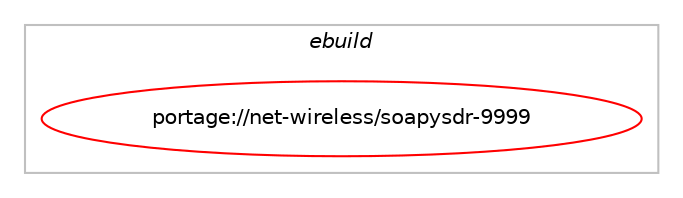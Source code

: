 digraph prolog {

# *************
# Graph options
# *************

newrank=true;
concentrate=true;
compound=true;
graph [rankdir=LR,fontname=Helvetica,fontsize=10,ranksep=1.5];#, ranksep=2.5, nodesep=0.2];
edge  [arrowhead=vee];
node  [fontname=Helvetica,fontsize=10];

# **********
# The ebuild
# **********

subgraph cluster_leftcol {
color=gray;
label=<<i>ebuild</i>>;
id [label="portage://net-wireless/soapysdr-9999", color=red, width=4, href="../net-wireless/soapysdr-9999.svg"];
}

# ****************
# The dependencies
# ****************

subgraph cluster_midcol {
color=gray;
label=<<i>dependencies</i>>;
subgraph cluster_compile {
fillcolor="#eeeeee";
style=filled;
label=<<i>compile</i>>;
# *** BEGIN UNKNOWN DEPENDENCY TYPE (TODO) ***
# id -> equal(use_conditional_group(positive,python,portage://net-wireless/soapysdr-9999,[use_conditional_group(positive,python_single_target_python3_10,portage://net-wireless/soapysdr-9999,[package_dependency(portage://net-wireless/soapysdr-9999,install,no,dev-lang,python,none,[,,],[slot(3.10)],[])]),use_conditional_group(positive,python_single_target_python3_11,portage://net-wireless/soapysdr-9999,[package_dependency(portage://net-wireless/soapysdr-9999,install,no,dev-lang,python,none,[,,],[slot(3.11)],[])]),use_conditional_group(positive,python_single_target_python3_12,portage://net-wireless/soapysdr-9999,[package_dependency(portage://net-wireless/soapysdr-9999,install,no,dev-lang,python,none,[,,],[slot(3.12)],[])])]))
# *** END UNKNOWN DEPENDENCY TYPE (TODO) ***

}
subgraph cluster_compileandrun {
fillcolor="#eeeeee";
style=filled;
label=<<i>compile and run</i>>;
}
subgraph cluster_run {
fillcolor="#eeeeee";
style=filled;
label=<<i>run</i>>;
# *** BEGIN UNKNOWN DEPENDENCY TYPE (TODO) ***
# id -> equal(use_conditional_group(positive,python,portage://net-wireless/soapysdr-9999,[use_conditional_group(positive,python_single_target_python3_10,portage://net-wireless/soapysdr-9999,[package_dependency(portage://net-wireless/soapysdr-9999,run,no,dev-lang,python,none,[,,],[slot(3.10)],[])]),use_conditional_group(positive,python_single_target_python3_11,portage://net-wireless/soapysdr-9999,[package_dependency(portage://net-wireless/soapysdr-9999,run,no,dev-lang,python,none,[,,],[slot(3.11)],[])]),use_conditional_group(positive,python_single_target_python3_12,portage://net-wireless/soapysdr-9999,[package_dependency(portage://net-wireless/soapysdr-9999,run,no,dev-lang,python,none,[,,],[slot(3.12)],[])])]))
# *** END UNKNOWN DEPENDENCY TYPE (TODO) ***

}
}

# **************
# The candidates
# **************

subgraph cluster_choices {
rank=same;
color=gray;
label=<<i>candidates</i>>;

}

}
